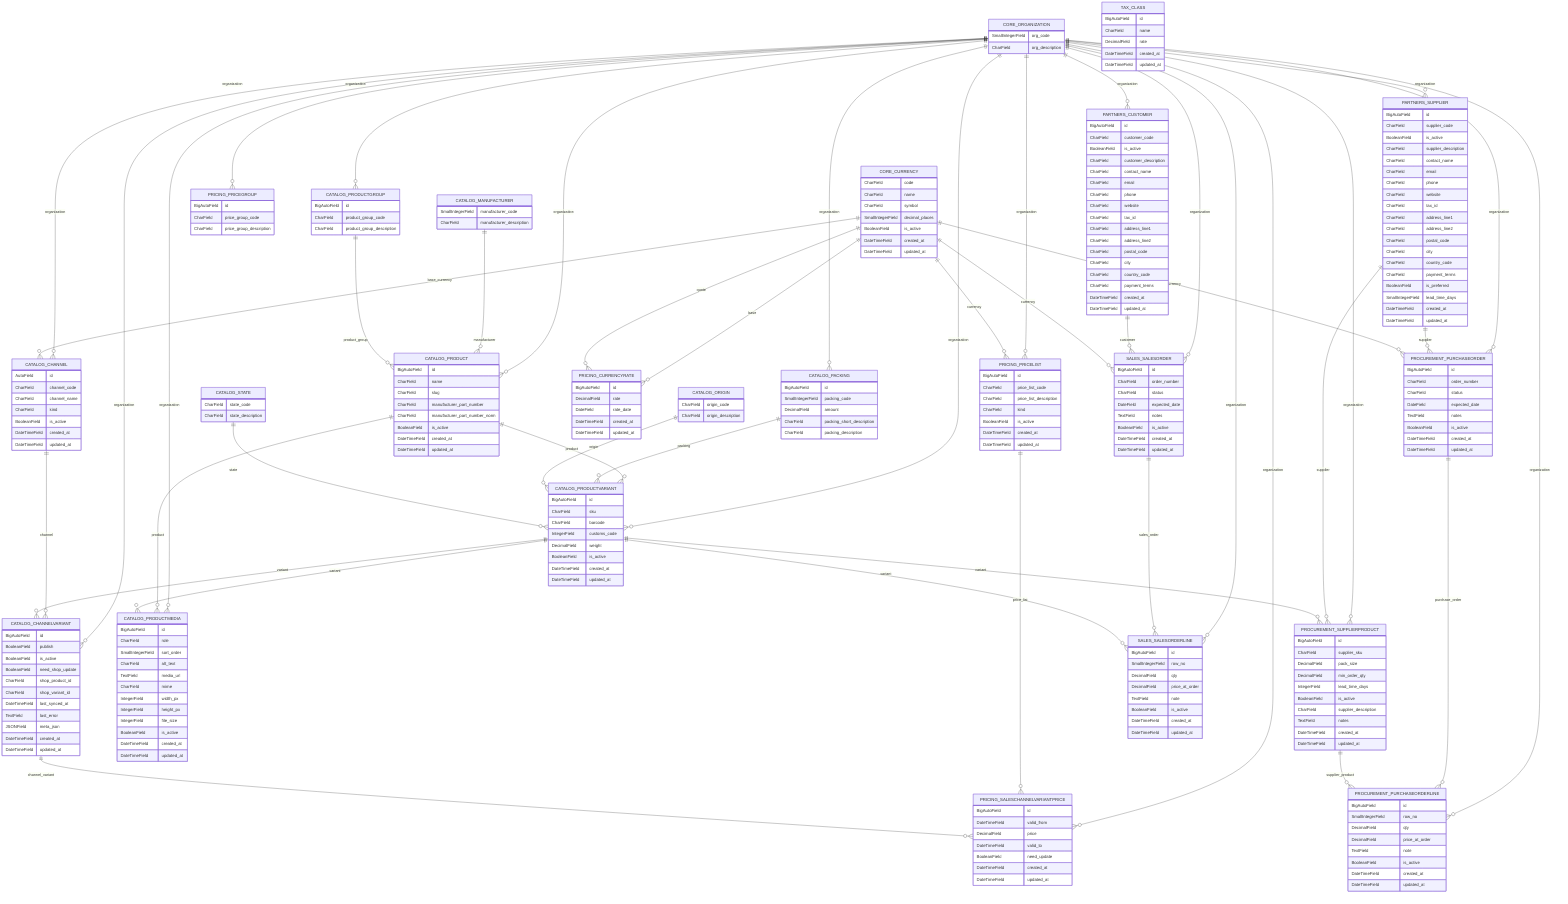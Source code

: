 erDiagram
    %% Relation symbols legend
    %% ||--o{  (one-to-many)  <= ForeignKey
    %% ||--|| (one-to-one)  <= OneToOneField
    %% }o--o{ (many-to-many)  <= ManyToManyField

    CORE_CURRENCY {
        CharField code
        CharField name
        CharField symbol
        SmallIntegerField decimal_places
        BooleanField is_active
        DateTimeField created_at
        DateTimeField updated_at
    }
    CORE_ORGANIZATION {
        SmallIntegerField org_code
        CharField org_description
    }
    CATALOG_CHANNEL {
        AutoField id
        CharField channel_code
        CharField channel_name
        CharField kind
        BooleanField is_active
        DateTimeField created_at
        DateTimeField updated_at
    }
    CATALOG_CHANNELVARIANT {
        BigAutoField id
        BooleanField publish
        BooleanField is_active
        BooleanField need_shop_update
        CharField shop_product_id
        CharField shop_variant_id
        DateTimeField last_synced_at
        TextField last_error
        JSONField meta_json
        DateTimeField created_at
        DateTimeField updated_at
    }
    CATALOG_MANUFACTURER {
        SmallIntegerField manufacturer_code
        CharField manufacturer_description
    }
    CATALOG_ORIGIN {
        CharField origin_code
        CharField origin_description
    }
    CATALOG_PACKING {
        BigAutoField id
        SmallIntegerField packing_code
        DecimalField amount
        CharField packing_short_description
        CharField packing_description
    }
    CATALOG_PRODUCT {
        BigAutoField id
        CharField name
        CharField slug
        CharField manufacturer_part_number
        CharField manufacturer_part_number_norm
        BooleanField is_active
        DateTimeField created_at
        DateTimeField updated_at
    }
    CATALOG_PRODUCTGROUP {
        BigAutoField id
        CharField product_group_code
        CharField product_group_description
    }
    CATALOG_PRODUCTMEDIA {
        BigAutoField id
        CharField role
        SmallIntegerField sort_order
        CharField alt_text
        TextField media_url
        CharField mime
        IntegerField width_px
        IntegerField height_px
        IntegerField file_size
        BooleanField is_active
        DateTimeField created_at
        DateTimeField updated_at
    }
    CATALOG_PRODUCTVARIANT {
        BigAutoField id
        CharField sku
        CharField barcode
        IntegerField customs_code
        DecimalField weight
        BooleanField is_active
        DateTimeField created_at
        DateTimeField updated_at
    }
    CATALOG_STATE {
        CharField state_code
        CharField state_description
    }
    PRICING_CURRENCYRATE {
        BigAutoField id
        DecimalField rate
        DateField rate_date
        DateTimeField created_at
        DateTimeField updated_at
    }
    PRICING_PRICEGROUP {
        BigAutoField id
        CharField price_group_code
        CharField price_group_description
    }
    PRICING_PRICELIST {
        BigAutoField id
        CharField price_list_code
        CharField price_list_description
        CharField kind
        BooleanField is_active
        DateTimeField created_at
        DateTimeField updated_at
    }
    PRICING_SALESCHANNELVARIANTPRICE {
        BigAutoField id
        DateTimeField valid_from
        DecimalField price
        DateTimeField valid_to
        BooleanField need_update
        DateTimeField created_at
        DateTimeField updated_at
    }
    TAX_CLASS {
        BigAutoField id
        CharField name
        DecimalField rate
        DateTimeField created_at
        DateTimeField updated_at
    }
    PARTNERS_CUSTOMER {
        BigAutoField id
        CharField customer_code
        BooleanField is_active
        CharField customer_description
        CharField contact_name
        CharField email
        CharField phone
        CharField website
        CharField tax_id
        CharField address_line1
        CharField address_line2
        CharField postal_code
        CharField city
        CharField country_code
        CharField payment_terms
        DateTimeField created_at
        DateTimeField updated_at
    }
    PARTNERS_SUPPLIER {
        BigAutoField id
        CharField supplier_code
        BooleanField is_active
        CharField supplier_description
        CharField contact_name
        CharField email
        CharField phone
        CharField website
        CharField tax_id
        CharField address_line1
        CharField address_line2
        CharField postal_code
        CharField city
        CharField country_code
        CharField payment_terms
        BooleanField is_preferred
        SmallIntegerField lead_time_days
        DateTimeField created_at
        DateTimeField updated_at
    }
    PROCUREMENT_PURCHASEORDER {
        BigAutoField id
        CharField order_number
        CharField status
        DateField expected_date
        TextField notes
        BooleanField is_active
        DateTimeField created_at
        DateTimeField updated_at
    }
    PROCUREMENT_PURCHASEORDERLINE {
        BigAutoField id
        SmallIntegerField row_no
        DecimalField qty
        DecimalField price_at_order
        TextField note
        BooleanField is_active
        DateTimeField created_at
        DateTimeField updated_at
    }
    PROCUREMENT_SUPPLIERPRODUCT {
        BigAutoField id
        CharField supplier_sku
        DecimalField pack_size
        DecimalField min_order_qty
        IntegerField lead_time_days
        BooleanField is_active
        CharField supplier_description
        TextField notes
        DateTimeField created_at
        DateTimeField updated_at
    }
    SALES_SALESORDER {
        BigAutoField id
        CharField order_number
        CharField status
        DateField expected_date
        TextField notes
        BooleanField is_active
        DateTimeField created_at
        DateTimeField updated_at
    }
    SALES_SALESORDERLINE {
        BigAutoField id
        SmallIntegerField row_no
        DecimalField qty
        DecimalField price_at_order
        TextField note
        BooleanField is_active
        DateTimeField created_at
        DateTimeField updated_at
    }
    CORE_ORGANIZATION ||--o{ CATALOG_CHANNEL : organization
    CORE_CURRENCY ||--o{ CATALOG_CHANNEL : base_currency
    CORE_ORGANIZATION ||--o{ CATALOG_CHANNELVARIANT : organization
    CATALOG_CHANNEL ||--o{ CATALOG_CHANNELVARIANT : channel
    CATALOG_PRODUCTVARIANT ||--o{ CATALOG_CHANNELVARIANT : variant
    CORE_ORGANIZATION ||--o{ CATALOG_PACKING : organization
    CORE_ORGANIZATION ||--o{ CATALOG_PRODUCT : organization
    CATALOG_MANUFACTURER ||--o{ CATALOG_PRODUCT : manufacturer
    CATALOG_PRODUCTGROUP ||--o{ CATALOG_PRODUCT : product_group
    CORE_ORGANIZATION ||--o{ CATALOG_PRODUCTGROUP : organization
    CORE_ORGANIZATION ||--o{ CATALOG_PRODUCTMEDIA : organization
    CATALOG_PRODUCT ||--o{ CATALOG_PRODUCTMEDIA : product
    CATALOG_PRODUCTVARIANT ||--o{ CATALOG_PRODUCTMEDIA : variant
    CORE_ORGANIZATION ||--o{ CATALOG_PRODUCTVARIANT : organization
    CATALOG_PRODUCT ||--o{ CATALOG_PRODUCTVARIANT : product
    CATALOG_PACKING ||--o{ CATALOG_PRODUCTVARIANT : packing
    CATALOG_ORIGIN ||--o{ CATALOG_PRODUCTVARIANT : origin
    CATALOG_STATE ||--o{ CATALOG_PRODUCTVARIANT : state
    CORE_CURRENCY ||--o{ PRICING_CURRENCYRATE : base
    CORE_CURRENCY ||--o{ PRICING_CURRENCYRATE : quote
    CORE_ORGANIZATION ||--o{ PRICING_PRICEGROUP : organization
    CORE_ORGANIZATION ||--o{ PRICING_PRICELIST : organization
    CORE_CURRENCY ||--o{ PRICING_PRICELIST : currency
    CORE_ORGANIZATION ||--o{ PRICING_SALESCHANNELVARIANTPRICE : organization
    PRICING_PRICELIST ||--o{ PRICING_SALESCHANNELVARIANTPRICE : price_list
    CATALOG_CHANNELVARIANT ||--o{ PRICING_SALESCHANNELVARIANTPRICE : channel_variant
    CORE_ORGANIZATION ||--o{ PARTNERS_CUSTOMER : organization
    CORE_ORGANIZATION ||--o{ PARTNERS_SUPPLIER : organization
    CORE_ORGANIZATION ||--o{ PROCUREMENT_PURCHASEORDER : organization
    PARTNERS_SUPPLIER ||--o{ PROCUREMENT_PURCHASEORDER : supplier
    CORE_CURRENCY ||--o{ PROCUREMENT_PURCHASEORDER : currency
    CORE_ORGANIZATION ||--o{ PROCUREMENT_PURCHASEORDERLINE : organization
    PROCUREMENT_PURCHASEORDER ||--o{ PROCUREMENT_PURCHASEORDERLINE : purchase_order
    PROCUREMENT_SUPPLIERPRODUCT ||--o{ PROCUREMENT_PURCHASEORDERLINE : supplier_product
    CORE_ORGANIZATION ||--o{ PROCUREMENT_SUPPLIERPRODUCT : organization
    PARTNERS_SUPPLIER ||--o{ PROCUREMENT_SUPPLIERPRODUCT : supplier
    CATALOG_PRODUCTVARIANT ||--o{ PROCUREMENT_SUPPLIERPRODUCT : variant
    CORE_ORGANIZATION ||--o{ SALES_SALESORDER : organization
    PARTNERS_CUSTOMER ||--o{ SALES_SALESORDER : customer
    CORE_CURRENCY ||--o{ SALES_SALESORDER : currency
    CORE_ORGANIZATION ||--o{ SALES_SALESORDERLINE : organization
    SALES_SALESORDER ||--o{ SALES_SALESORDERLINE : sales_order
    CATALOG_PRODUCTVARIANT ||--o{ SALES_SALESORDERLINE : variant